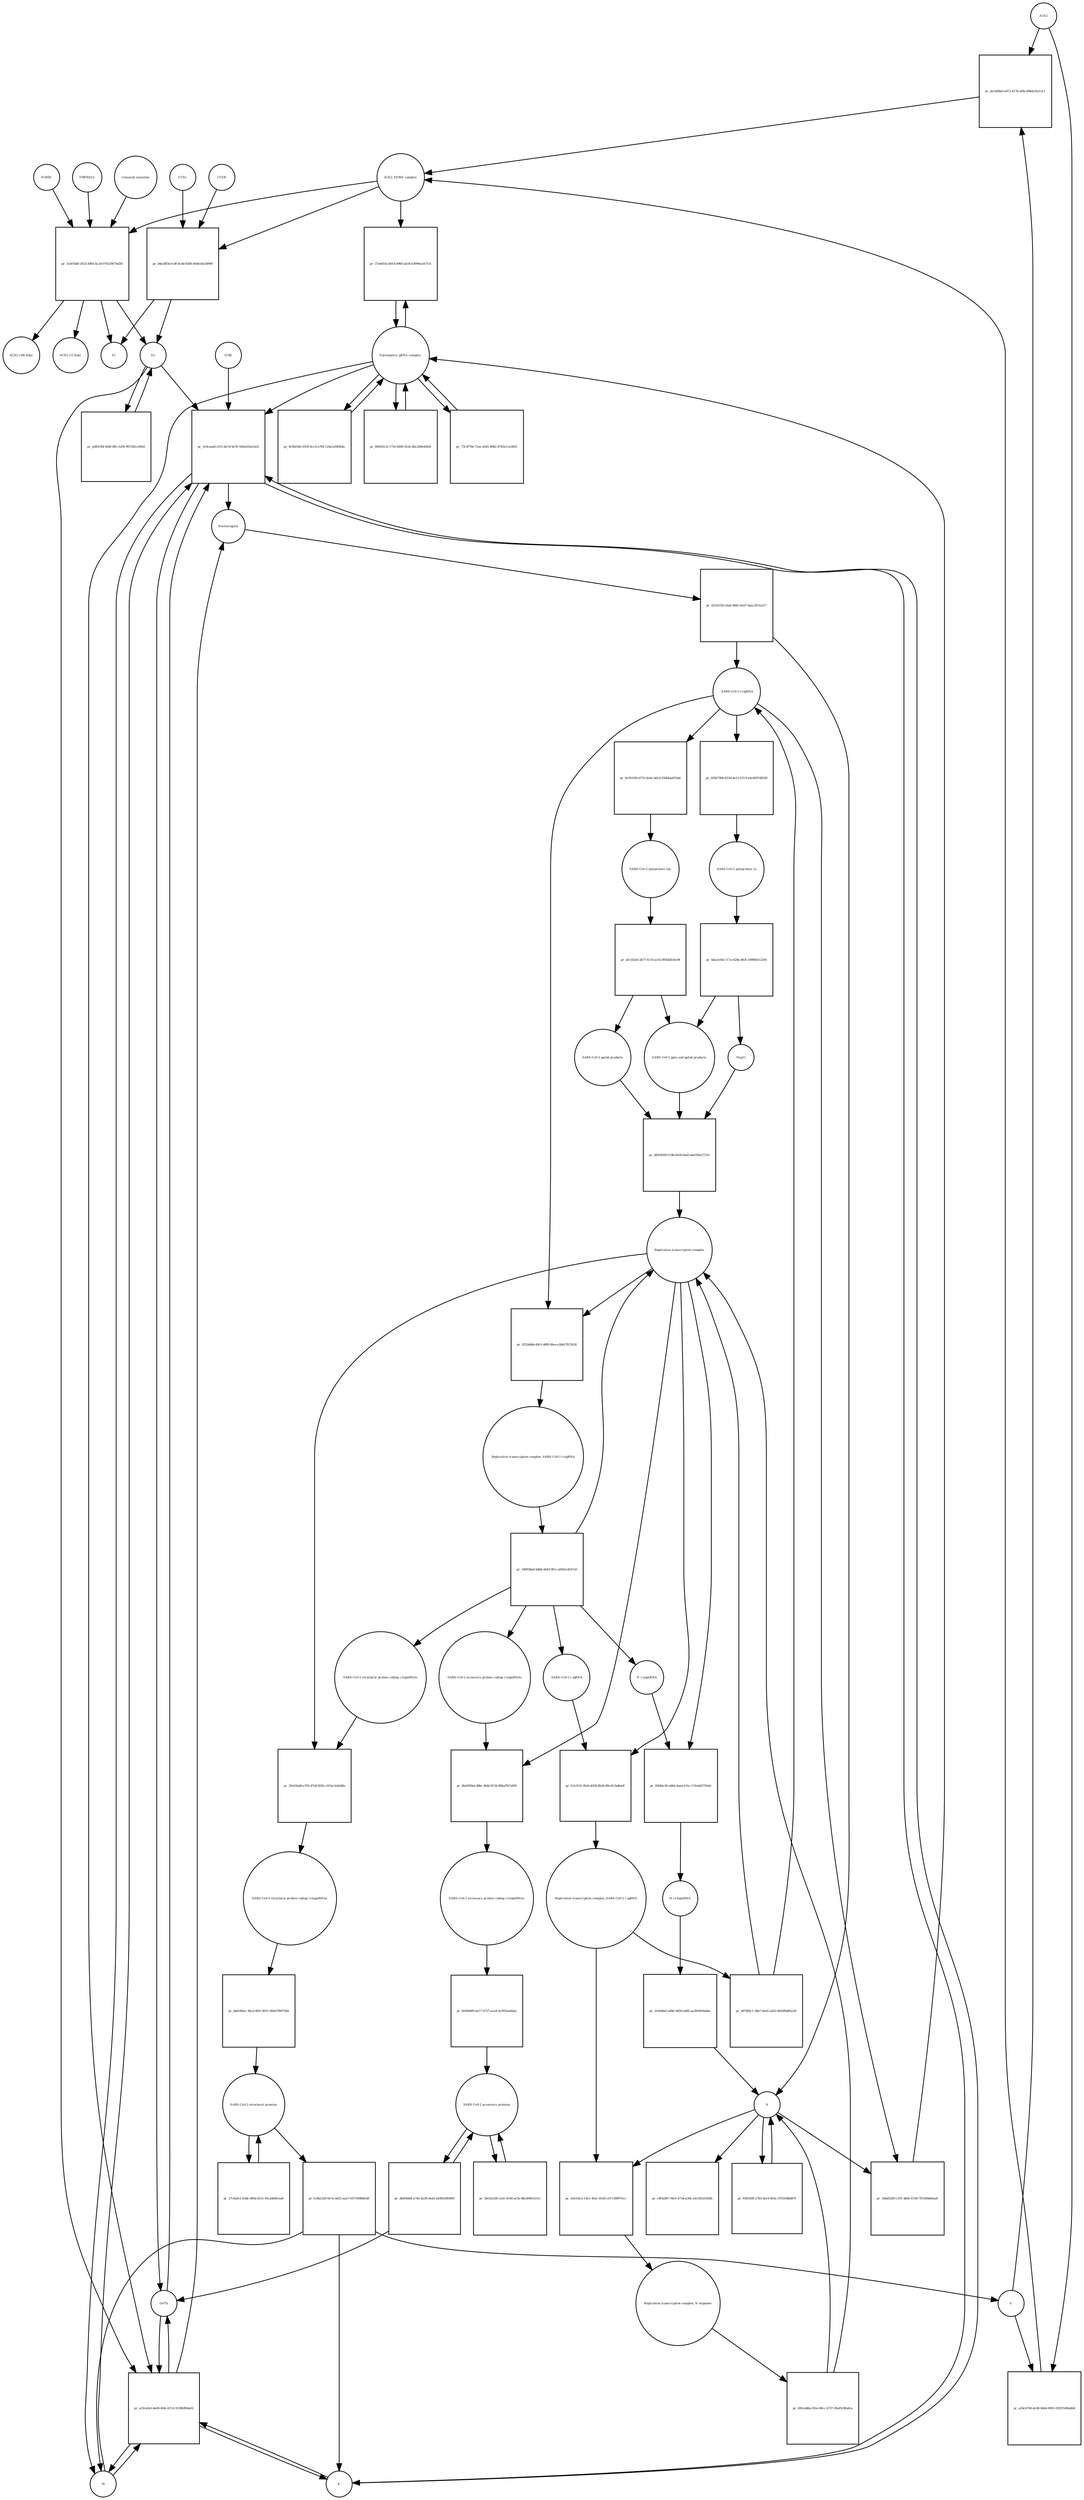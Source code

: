 strict digraph  {
ACE2 [annotation="", bipartite=0, cls=macromolecule, fontsize=4, label=ACE2, shape=circle];
"pr_da1408a0-ed72-417b-af9e-89b4cf5e13c1" [annotation="", bipartite=1, cls=process, fontsize=4, label="pr_da1408a0-ed72-417b-af9e-89b4cf5e13c1", shape=square];
"ACE2_SPIKE complex" [annotation="", bipartite=0, cls=complex, fontsize=4, label="ACE2_SPIKE complex", shape=circle];
S [annotation="", bipartite=0, cls="macromolecule multimer", fontsize=4, label=S, shape=circle];
"Nucleoporin_gRNA complex " [annotation="", bipartite=0, cls=complex, fontsize=4, label="Nucleoporin_gRNA complex ", shape=circle];
"pr_27a401fa-8d14-4960-ab34-63999acd17c4" [annotation="", bipartite=1, cls=process, fontsize=4, label="pr_27a401fa-8d14-4960-ab34-63999acd17c4", shape=square];
"pr_d4e38f3d-fcdf-4cdd-83d0-40de54e3d998" [annotation="", bipartite=1, cls=process, fontsize=4, label="pr_d4e38f3d-fcdf-4cdd-83d0-40de54e3d998", shape=square];
S2 [annotation="", bipartite=0, cls=macromolecule, fontsize=4, label=S2, shape=circle];
CTSB [annotation="", bipartite=0, cls=macromolecule, fontsize=4, label=CTSB, shape=circle];
CTSL [annotation="", bipartite=0, cls=macromolecule, fontsize=4, label=CTSL, shape=circle];
S1 [annotation="", bipartite=0, cls=macromolecule, fontsize=4, label=S1, shape=circle];
"pr_e24cb709-dc68-44b4-9091-03397e86a4b4" [annotation="", bipartite=1, cls=process, fontsize=4, label="pr_e24cb709-dc68-44b4-9091-03397e86a4b4", shape=square];
"pr_3c8caaa6-cf15-4a7d-9a78-1b9ee92ee5e4" [annotation="", bipartite=1, cls=process, fontsize=4, label="pr_3c8caaa6-cf15-4a7d-9a78-1b9ee92ee5e4", shape=square];
Nucleocapsid [annotation="", bipartite=0, cls=complex, fontsize=4, label=Nucleocapsid, shape=circle];
LY6E [annotation="", bipartite=0, cls=macromolecule, fontsize=4, label=LY6E, shape=circle];
Orf7a [annotation="", bipartite=0, cls=macromolecule, fontsize=4, label=Orf7a, shape=circle];
E [annotation="", bipartite=0, cls=macromolecule, fontsize=4, label=E, shape=circle];
M [annotation="", bipartite=0, cls=macromolecule, fontsize=4, label=M, shape=circle];
"pr_a19cefa5-4e09-40fe-b7c8-3159fdf66a02" [annotation="", bipartite=1, cls=process, fontsize=4, label="pr_a19cefa5-4e09-40fe-b7c8-3159fdf66a02", shape=square];
"pr_425107b2-b5af-4681-bcb7-8aac2f51a317" [annotation="", bipartite=1, cls=process, fontsize=4, label="pr_425107b2-b5af-4681-bcb7-8aac2f51a317", shape=square];
" SARS-CoV-2 (+)gRNA" [annotation="", bipartite=0, cls="nucleic acid feature", fontsize=4, label=" SARS-CoV-2 (+)gRNA", shape=circle];
N [annotation="", bipartite=0, cls="macromolecule multimer", fontsize=4, label=N, shape=circle];
"SARS-CoV-2 polyprotein 1ab" [annotation="", bipartite=0, cls=macromolecule, fontsize=4, label="SARS-CoV-2 polyprotein 1ab", shape=circle];
"pr_afc183a0-2b77-4110-ac02-fff4d2814c98" [annotation="", bipartite=1, cls=process, fontsize=4, label="pr_afc183a0-2b77-4110-ac02-fff4d2814c98", shape=square];
"SARS-CoV-2 pp1a and pp1ab products" [annotation="", bipartite=0, cls=complex, fontsize=4, label="SARS-CoV-2 pp1a and pp1ab products", shape=circle];
"SARS-CoV-2 pp1ab products" [annotation="", bipartite=0, cls=complex, fontsize=4, label="SARS-CoV-2 pp1ab products", shape=circle];
"SARS-CoV-2 polyprotein 1a" [annotation="", bipartite=0, cls=macromolecule, fontsize=4, label="SARS-CoV-2 polyprotein 1a", shape=circle];
"pr_bbe2e93e-117a-429e-843f-189f8b512249" [annotation="", bipartite=1, cls=process, fontsize=4, label="pr_bbe2e93e-117a-429e-843f-189f8b512249", shape=square];
Nsp11 [annotation="", bipartite=0, cls=macromolecule, fontsize=4, label=Nsp11, shape=circle];
"pr_9cfb258e-0359-4cc4-a764-124a1a94584a" [annotation="", bipartite=1, cls=process, fontsize=4, label="pr_9cfb258e-0359-4cc4-a764-124a1a94584a", shape=square];
"pr_066261cb-1750-4449-923e-bbc268e4d5d1" [annotation="", bipartite=1, cls=process, fontsize=4, label="pr_066261cb-1750-4449-923e-bbc268e4d5d1", shape=square];
"SARS-CoV-2 structural proteins" [annotation="", bipartite=0, cls=complex, fontsize=4, label="SARS-CoV-2 structural proteins", shape=circle];
"pr_fc9b21b9-0e7a-4d52-aaa7-63719086fe48" [annotation="", bipartite=1, cls=process, fontsize=4, label="pr_fc9b21b9-0e7a-4d52-aaa7-63719086fe48", shape=square];
"Replication transcription complex_SARS-CoV-2 (-)gRNA" [annotation="", bipartite=0, cls=complex, fontsize=4, label="Replication transcription complex_SARS-CoV-2 (-)gRNA", shape=circle];
"pr_3efc02ca-14e1-462c-81d5-cb7138997ecc" [annotation="", bipartite=1, cls=process, fontsize=4, label="pr_3efc02ca-14e1-462c-81d5-cb7138997ecc", shape=square];
"Replication transcription complex_N oligomer" [annotation="", bipartite=0, cls=complex, fontsize=4, label="Replication transcription complex_N oligomer", shape=circle];
"pr_c8f3a807-9bcf-4734-a39a-e41581d1458b" [annotation="", bipartite=1, cls=process, fontsize=4, label="pr_c8f3a807-9bcf-4734-a39a-e41581d1458b", shape=square];
"SARS-CoV-2 accessory proteins" [annotation="", bipartite=0, cls=complex, fontsize=4, label="SARS-CoV-2 accessory proteins", shape=circle];
"pr_5b53a328-ceb1-410d-ae5e-88cd09e5151c" [annotation="", bipartite=1, cls=process, fontsize=4, label="pr_5b53a328-ceb1-410d-ae5e-88cd09e5151c", shape=square];
"pr_27c8afe1-03de-485b-815c-f0cadd0fcea8" [annotation="", bipartite=1, cls=process, fontsize=4, label="pr_27c8afe1-03de-485b-815c-f0cadd0fcea8", shape=square];
"pr_695cdd8a-f41e-49cc-b737-85af5c8fa8ca" [annotation="", bipartite=1, cls=process, fontsize=4, label="pr_695cdd8a-f41e-49cc-b737-85af5c8fa8ca", shape=square];
"Replication transcription complex" [annotation="", bipartite=0, cls=complex, fontsize=4, label="Replication transcription complex", shape=circle];
"pr_f5f6549f-27b3-4ec6-8f3e-27f5108bd87f" [annotation="", bipartite=1, cls=process, fontsize=4, label="pr_f5f6549f-27b3-4ec6-8f3e-27f5108bd87f", shape=square];
"pr_68204392-fc9b-4418-bed3-4ae55fe27210" [annotation="", bipartite=1, cls=process, fontsize=4, label="pr_68204392-fc9b-4418-bed3-4ae55fe27210", shape=square];
"SARS-CoV-2 accessory protein coding (-)sgmRNAs" [annotation="", bipartite=0, cls=complex, fontsize=4, label="SARS-CoV-2 accessory protein coding (-)sgmRNAs", shape=circle];
"pr_4b4395bd-d8bc-4fdd-9134-6fbed7b7af90" [annotation="", bipartite=1, cls=process, fontsize=4, label="pr_4b4395bd-d8bc-4fdd-9134-6fbed7b7af90", shape=square];
"SARS-CoV-2 accessory protein coding (+)sgmRNAs" [annotation="", bipartite=0, cls=complex, fontsize=4, label="SARS-CoV-2 accessory protein coding (+)sgmRNAs", shape=circle];
"SARS-CoV-2 structural protein coding (-)sgmRNAs" [annotation="", bipartite=0, cls=complex, fontsize=4, label="SARS-CoV-2 structural protein coding (-)sgmRNAs", shape=circle];
"pr_35e03ab8-e762-47e8-850c-c91bc2a42d8a" [annotation="", bipartite=1, cls=process, fontsize=4, label="pr_35e03ab8-e762-47e8-850c-c91bc2a42d8a", shape=square];
"SARS-CoV-2 structural protein coding (+)sgmRNAs" [annotation="", bipartite=0, cls=complex, fontsize=4, label="SARS-CoV-2 structural protein coding (+)sgmRNAs", shape=circle];
"N (-)sgmRNA" [annotation="", bipartite=0, cls="nucleic acid feature", fontsize=4, label="N (-)sgmRNA", shape=circle];
"pr_f044bc36-edbb-4aa4-b7ec-131eb63793eb" [annotation="", bipartite=1, cls=process, fontsize=4, label="pr_f044bc36-edbb-4aa4-b7ec-131eb63793eb", shape=square];
"N (+)sgmRNA" [annotation="", bipartite=0, cls="nucleic acid feature", fontsize=4, label="N (+)sgmRNA", shape=circle];
"pr_2e36d6af-a89e-4d50-a685-aa383450ed4a" [annotation="", bipartite=1, cls=process, fontsize=4, label="pr_2e36d6af-a89e-4d50-a685-aa383450ed4a", shape=square];
"Replication transcription complex_SARS-CoV-2 (+)gRNA" [annotation="", bipartite=0, cls=complex, fontsize=4, label="Replication transcription complex_SARS-CoV-2 (+)gRNA", shape=circle];
"pr_180928a6-bdbb-4444-9f1c-afd52cd547a9" [annotation="", bipartite=1, cls=process, fontsize=4, label="pr_180928a6-bdbb-4444-9f1c-afd52cd547a9", shape=square];
" SARS-CoV-2 (-)gRNA" [annotation="", bipartite=0, cls="nucleic acid feature", fontsize=4, label=" SARS-CoV-2 (-)gRNA", shape=circle];
"pr_605b790b-833d-4e12-b7c9-e4c4097d8258" [annotation="", bipartite=1, cls=process, fontsize=4, label="pr_605b790b-833d-4e12-b7c9-e4c4097d8258", shape=square];
"pr_8c951f69-b755-4e0a-b6cd-256f4aa855dd" [annotation="", bipartite=1, cls=process, fontsize=4, label="pr_8c951f69-b755-4e0a-b6cd-256f4aa855dd", shape=square];
"pr_6e09d0f9-4a77-4727-aca4-4cf952aefdea" [annotation="", bipartite=1, cls=process, fontsize=4, label="pr_6e09d0f9-4a77-4727-aca4-4cf952aefdea", shape=square];
"pr_bb6180ac-3bcd-4f01-9031-90447f897384" [annotation="", bipartite=1, cls=process, fontsize=4, label="pr_bb6180ac-3bcd-4f01-9031-90447f897384", shape=square];
"pr_fcfcf141-fb2d-4028-8b36-88cd11bdba0f" [annotation="", bipartite=1, cls=process, fontsize=4, label="pr_fcfcf141-fb2d-4028-8b36-88cd11bdba0f", shape=square];
"pr_1b6d5260-c191-460e-b7e8-7f5160bb0aa8" [annotation="", bipartite=1, cls=process, fontsize=4, label="pr_1b6d5260-c191-460e-b7e8-7f5160bb0aa8", shape=square];
"pr_73c3f70d-71ee-4245-8682-d783e11a3403" [annotation="", bipartite=1, cls=process, fontsize=4, label="pr_73c3f70d-71ee-4245-8682-d783e11a3403", shape=square];
"pr_db49440f-a74e-4236-9ed3-a83fd10fd909" [annotation="", bipartite=1, cls=process, fontsize=4, label="pr_db49440f-a74e-4236-9ed3-a83fd10fd909", shape=square];
"pr_3cb01bbf-2432-4492-bc2d-974329574d38" [annotation="", bipartite=1, cls=process, fontsize=4, label="pr_3cb01bbf-2432-4492-bc2d-974329574d38", shape=square];
FURIN [annotation="", bipartite=0, cls=macromolecule, fontsize=4, label=FURIN, shape=circle];
TMPRSS2 [annotation="", bipartite=0, cls=macromolecule, fontsize=4, label=TMPRSS2, shape=circle];
"Camostat mesylate" [annotation="urn_miriam_pubchem.compound_2536", bipartite=0, cls="simple chemical", fontsize=4, label="Camostat mesylate", shape=circle];
"ACE2 (100 Kda)" [annotation="", bipartite=0, cls=macromolecule, fontsize=4, label="ACE2 (100 Kda)", shape=circle];
"ACE2 (15 Kda)" [annotation="", bipartite=0, cls=macromolecule, fontsize=4, label="ACE2 (15 Kda)", shape=circle];
"pr_a483cfbf-60df-4ffc-b29f-9915fb1c89e8" [annotation="", bipartite=1, cls=process, fontsize=4, label="pr_a483cfbf-60df-4ffc-b29f-9915fb1c89e8", shape=square];
"pr_5f32ddbd-d9c5-48f0-9fea-e2bb17b72620" [annotation="", bipartite=1, cls=process, fontsize=4, label="pr_5f32ddbd-d9c5-48f0-9fea-e2bb17b72620", shape=square];
"pr_b974f4c1-36b7-4e02-ad33-4603f6d65a30" [annotation="", bipartite=1, cls=process, fontsize=4, label="pr_b974f4c1-36b7-4e02-ad33-4603f6d65a30", shape=square];
ACE2 -> "pr_da1408a0-ed72-417b-af9e-89b4cf5e13c1"  [annotation="", interaction_type=consumption];
ACE2 -> "pr_e24cb709-dc68-44b4-9091-03397e86a4b4"  [annotation="", interaction_type=consumption];
"pr_da1408a0-ed72-417b-af9e-89b4cf5e13c1" -> "ACE2_SPIKE complex"  [annotation="", interaction_type=production];
"ACE2_SPIKE complex" -> "pr_27a401fa-8d14-4960-ab34-63999acd17c4"  [annotation="urn_miriam_pubmed_32142651|urn_miriam_pubmed_32094589", interaction_type=stimulation];
"ACE2_SPIKE complex" -> "pr_d4e38f3d-fcdf-4cdd-83d0-40de54e3d998"  [annotation="", interaction_type=consumption];
"ACE2_SPIKE complex" -> "pr_3cb01bbf-2432-4492-bc2d-974329574d38"  [annotation="", interaction_type=consumption];
S -> "pr_da1408a0-ed72-417b-af9e-89b4cf5e13c1"  [annotation="", interaction_type=consumption];
S -> "pr_e24cb709-dc68-44b4-9091-03397e86a4b4"  [annotation="", interaction_type=consumption];
"Nucleoporin_gRNA complex " -> "pr_27a401fa-8d14-4960-ab34-63999acd17c4"  [annotation="", interaction_type=consumption];
"Nucleoporin_gRNA complex " -> "pr_3c8caaa6-cf15-4a7d-9a78-1b9ee92ee5e4"  [annotation="", interaction_type=consumption];
"Nucleoporin_gRNA complex " -> "pr_a19cefa5-4e09-40fe-b7c8-3159fdf66a02"  [annotation="", interaction_type=consumption];
"Nucleoporin_gRNA complex " -> "pr_9cfb258e-0359-4cc4-a764-124a1a94584a"  [annotation="", interaction_type=consumption];
"Nucleoporin_gRNA complex " -> "pr_066261cb-1750-4449-923e-bbc268e4d5d1"  [annotation="", interaction_type=consumption];
"Nucleoporin_gRNA complex " -> "pr_73c3f70d-71ee-4245-8682-d783e11a3403"  [annotation="", interaction_type=consumption];
"pr_27a401fa-8d14-4960-ab34-63999acd17c4" -> "Nucleoporin_gRNA complex "  [annotation="", interaction_type=production];
"pr_d4e38f3d-fcdf-4cdd-83d0-40de54e3d998" -> S2  [annotation="", interaction_type=production];
"pr_d4e38f3d-fcdf-4cdd-83d0-40de54e3d998" -> S1  [annotation="", interaction_type=production];
S2 -> "pr_3c8caaa6-cf15-4a7d-9a78-1b9ee92ee5e4"  [annotation="urn_miriam_doi_10.1101%2F2020.03.05.979260|urn_miriam_doi_10.1101%2F2020.04.02.021469", interaction_type=stimulation];
S2 -> "pr_a19cefa5-4e09-40fe-b7c8-3159fdf66a02"  [annotation="", interaction_type=stimulation];
S2 -> "pr_a483cfbf-60df-4ffc-b29f-9915fb1c89e8"  [annotation="", interaction_type=consumption];
CTSB -> "pr_d4e38f3d-fcdf-4cdd-83d0-40de54e3d998"  [annotation=urn_miriam_pubmed_32142651, interaction_type=catalysis];
CTSL -> "pr_d4e38f3d-fcdf-4cdd-83d0-40de54e3d998"  [annotation=urn_miriam_pubmed_32142651, interaction_type=catalysis];
"pr_e24cb709-dc68-44b4-9091-03397e86a4b4" -> "ACE2_SPIKE complex"  [annotation="", interaction_type=production];
"pr_3c8caaa6-cf15-4a7d-9a78-1b9ee92ee5e4" -> Nucleocapsid  [annotation="", interaction_type=production];
"pr_3c8caaa6-cf15-4a7d-9a78-1b9ee92ee5e4" -> Orf7a  [annotation="", interaction_type=production];
"pr_3c8caaa6-cf15-4a7d-9a78-1b9ee92ee5e4" -> E  [annotation="", interaction_type=production];
"pr_3c8caaa6-cf15-4a7d-9a78-1b9ee92ee5e4" -> M  [annotation="", interaction_type=production];
Nucleocapsid -> "pr_425107b2-b5af-4681-bcb7-8aac2f51a317"  [annotation="", interaction_type=consumption];
LY6E -> "pr_3c8caaa6-cf15-4a7d-9a78-1b9ee92ee5e4"  [annotation="urn_miriam_doi_10.1101%2F2020.03.05.979260|urn_miriam_doi_10.1101%2F2020.04.02.021469", interaction_type=inhibition];
Orf7a -> "pr_3c8caaa6-cf15-4a7d-9a78-1b9ee92ee5e4"  [annotation="", interaction_type=consumption];
Orf7a -> "pr_a19cefa5-4e09-40fe-b7c8-3159fdf66a02"  [annotation="", interaction_type=consumption];
E -> "pr_3c8caaa6-cf15-4a7d-9a78-1b9ee92ee5e4"  [annotation="", interaction_type=consumption];
E -> "pr_a19cefa5-4e09-40fe-b7c8-3159fdf66a02"  [annotation="", interaction_type=consumption];
M -> "pr_3c8caaa6-cf15-4a7d-9a78-1b9ee92ee5e4"  [annotation="", interaction_type=consumption];
M -> "pr_a19cefa5-4e09-40fe-b7c8-3159fdf66a02"  [annotation="", interaction_type=consumption];
"pr_a19cefa5-4e09-40fe-b7c8-3159fdf66a02" -> Nucleocapsid  [annotation="", interaction_type=production];
"pr_a19cefa5-4e09-40fe-b7c8-3159fdf66a02" -> E  [annotation="", interaction_type=production];
"pr_a19cefa5-4e09-40fe-b7c8-3159fdf66a02" -> M  [annotation="", interaction_type=production];
"pr_a19cefa5-4e09-40fe-b7c8-3159fdf66a02" -> Orf7a  [annotation="", interaction_type=production];
"pr_425107b2-b5af-4681-bcb7-8aac2f51a317" -> " SARS-CoV-2 (+)gRNA"  [annotation="", interaction_type=production];
"pr_425107b2-b5af-4681-bcb7-8aac2f51a317" -> N  [annotation="", interaction_type=production];
" SARS-CoV-2 (+)gRNA" -> "pr_605b790b-833d-4e12-b7c9-e4c4097d8258"  [annotation="", interaction_type=consumption];
" SARS-CoV-2 (+)gRNA" -> "pr_8c951f69-b755-4e0a-b6cd-256f4aa855dd"  [annotation="", interaction_type=consumption];
" SARS-CoV-2 (+)gRNA" -> "pr_1b6d5260-c191-460e-b7e8-7f5160bb0aa8"  [annotation="", interaction_type=consumption];
" SARS-CoV-2 (+)gRNA" -> "pr_5f32ddbd-d9c5-48f0-9fea-e2bb17b72620"  [annotation="", interaction_type=consumption];
N -> "pr_3efc02ca-14e1-462c-81d5-cb7138997ecc"  [annotation="", interaction_type=consumption];
N -> "pr_c8f3a807-9bcf-4734-a39a-e41581d1458b"  [annotation="", interaction_type=consumption];
N -> "pr_f5f6549f-27b3-4ec6-8f3e-27f5108bd87f"  [annotation="", interaction_type=consumption];
N -> "pr_1b6d5260-c191-460e-b7e8-7f5160bb0aa8"  [annotation="", interaction_type=consumption];
"SARS-CoV-2 polyprotein 1ab" -> "pr_afc183a0-2b77-4110-ac02-fff4d2814c98"  [annotation=urn_miriam_pubmed_31226023, interaction_type=catalysis];
"pr_afc183a0-2b77-4110-ac02-fff4d2814c98" -> "SARS-CoV-2 pp1a and pp1ab products"  [annotation="", interaction_type=production];
"pr_afc183a0-2b77-4110-ac02-fff4d2814c98" -> "SARS-CoV-2 pp1ab products"  [annotation="", interaction_type=production];
"SARS-CoV-2 pp1a and pp1ab products" -> "pr_68204392-fc9b-4418-bed3-4ae55fe27210"  [annotation="", interaction_type=consumption];
"SARS-CoV-2 pp1ab products" -> "pr_68204392-fc9b-4418-bed3-4ae55fe27210"  [annotation="", interaction_type=consumption];
"SARS-CoV-2 polyprotein 1a" -> "pr_bbe2e93e-117a-429e-843f-189f8b512249"  [annotation=urn_miriam_pubmed_31226023, interaction_type=catalysis];
"pr_bbe2e93e-117a-429e-843f-189f8b512249" -> "SARS-CoV-2 pp1a and pp1ab products"  [annotation="", interaction_type=production];
"pr_bbe2e93e-117a-429e-843f-189f8b512249" -> Nsp11  [annotation="", interaction_type=production];
Nsp11 -> "pr_68204392-fc9b-4418-bed3-4ae55fe27210"  [annotation="", interaction_type=consumption];
"pr_9cfb258e-0359-4cc4-a764-124a1a94584a" -> "Nucleoporin_gRNA complex "  [annotation="", interaction_type=production];
"pr_066261cb-1750-4449-923e-bbc268e4d5d1" -> "Nucleoporin_gRNA complex "  [annotation="", interaction_type=production];
"SARS-CoV-2 structural proteins" -> "pr_fc9b21b9-0e7a-4d52-aaa7-63719086fe48"  [annotation="", interaction_type=consumption];
"SARS-CoV-2 structural proteins" -> "pr_27c8afe1-03de-485b-815c-f0cadd0fcea8"  [annotation="", interaction_type=consumption];
"pr_fc9b21b9-0e7a-4d52-aaa7-63719086fe48" -> M  [annotation="", interaction_type=production];
"pr_fc9b21b9-0e7a-4d52-aaa7-63719086fe48" -> E  [annotation="", interaction_type=production];
"pr_fc9b21b9-0e7a-4d52-aaa7-63719086fe48" -> S  [annotation="", interaction_type=production];
"Replication transcription complex_SARS-CoV-2 (-)gRNA" -> "pr_3efc02ca-14e1-462c-81d5-cb7138997ecc"  [annotation="", interaction_type=consumption];
"Replication transcription complex_SARS-CoV-2 (-)gRNA" -> "pr_b974f4c1-36b7-4e02-ad33-4603f6d65a30"  [annotation="", interaction_type=consumption];
"pr_3efc02ca-14e1-462c-81d5-cb7138997ecc" -> "Replication transcription complex_N oligomer"  [annotation="", interaction_type=production];
"Replication transcription complex_N oligomer" -> "pr_695cdd8a-f41e-49cc-b737-85af5c8fa8ca"  [annotation="", interaction_type=consumption];
"SARS-CoV-2 accessory proteins" -> "pr_5b53a328-ceb1-410d-ae5e-88cd09e5151c"  [annotation="", interaction_type=consumption];
"SARS-CoV-2 accessory proteins" -> "pr_db49440f-a74e-4236-9ed3-a83fd10fd909"  [annotation="", interaction_type=consumption];
"pr_5b53a328-ceb1-410d-ae5e-88cd09e5151c" -> "SARS-CoV-2 accessory proteins"  [annotation="", interaction_type=production];
"pr_27c8afe1-03de-485b-815c-f0cadd0fcea8" -> "SARS-CoV-2 structural proteins"  [annotation="", interaction_type=production];
"pr_695cdd8a-f41e-49cc-b737-85af5c8fa8ca" -> "Replication transcription complex"  [annotation="", interaction_type=production];
"pr_695cdd8a-f41e-49cc-b737-85af5c8fa8ca" -> N  [annotation="", interaction_type=production];
"Replication transcription complex" -> "pr_4b4395bd-d8bc-4fdd-9134-6fbed7b7af90"  [annotation="", interaction_type="necessary stimulation"];
"Replication transcription complex" -> "pr_35e03ab8-e762-47e8-850c-c91bc2a42d8a"  [annotation="", interaction_type="necessary stimulation"];
"Replication transcription complex" -> "pr_f044bc36-edbb-4aa4-b7ec-131eb63793eb"  [annotation="", interaction_type="necessary stimulation"];
"Replication transcription complex" -> "pr_fcfcf141-fb2d-4028-8b36-88cd11bdba0f"  [annotation="", interaction_type=consumption];
"Replication transcription complex" -> "pr_5f32ddbd-d9c5-48f0-9fea-e2bb17b72620"  [annotation="", interaction_type=consumption];
"pr_f5f6549f-27b3-4ec6-8f3e-27f5108bd87f" -> N  [annotation="", interaction_type=production];
"pr_68204392-fc9b-4418-bed3-4ae55fe27210" -> "Replication transcription complex"  [annotation="", interaction_type=production];
"SARS-CoV-2 accessory protein coding (-)sgmRNAs" -> "pr_4b4395bd-d8bc-4fdd-9134-6fbed7b7af90"  [annotation="", interaction_type=consumption];
"pr_4b4395bd-d8bc-4fdd-9134-6fbed7b7af90" -> "SARS-CoV-2 accessory protein coding (+)sgmRNAs"  [annotation="", interaction_type=production];
"SARS-CoV-2 accessory protein coding (+)sgmRNAs" -> "pr_6e09d0f9-4a77-4727-aca4-4cf952aefdea"  [annotation="", interaction_type=consumption];
"SARS-CoV-2 structural protein coding (-)sgmRNAs" -> "pr_35e03ab8-e762-47e8-850c-c91bc2a42d8a"  [annotation="", interaction_type=consumption];
"pr_35e03ab8-e762-47e8-850c-c91bc2a42d8a" -> "SARS-CoV-2 structural protein coding (+)sgmRNAs"  [annotation="", interaction_type=production];
"SARS-CoV-2 structural protein coding (+)sgmRNAs" -> "pr_bb6180ac-3bcd-4f01-9031-90447f897384"  [annotation="", interaction_type=consumption];
"N (-)sgmRNA" -> "pr_f044bc36-edbb-4aa4-b7ec-131eb63793eb"  [annotation="", interaction_type=consumption];
"pr_f044bc36-edbb-4aa4-b7ec-131eb63793eb" -> "N (+)sgmRNA"  [annotation="", interaction_type=production];
"N (+)sgmRNA" -> "pr_2e36d6af-a89e-4d50-a685-aa383450ed4a"  [annotation="", interaction_type=consumption];
"pr_2e36d6af-a89e-4d50-a685-aa383450ed4a" -> N  [annotation="", interaction_type=production];
"Replication transcription complex_SARS-CoV-2 (+)gRNA" -> "pr_180928a6-bdbb-4444-9f1c-afd52cd547a9"  [annotation="", interaction_type=consumption];
"pr_180928a6-bdbb-4444-9f1c-afd52cd547a9" -> " SARS-CoV-2 (-)gRNA"  [annotation="", interaction_type=production];
"pr_180928a6-bdbb-4444-9f1c-afd52cd547a9" -> "SARS-CoV-2 accessory protein coding (-)sgmRNAs"  [annotation="", interaction_type=production];
"pr_180928a6-bdbb-4444-9f1c-afd52cd547a9" -> "SARS-CoV-2 structural protein coding (-)sgmRNAs"  [annotation="", interaction_type=production];
"pr_180928a6-bdbb-4444-9f1c-afd52cd547a9" -> "N (-)sgmRNA"  [annotation="", interaction_type=production];
"pr_180928a6-bdbb-4444-9f1c-afd52cd547a9" -> "Replication transcription complex"  [annotation="", interaction_type=production];
" SARS-CoV-2 (-)gRNA" -> "pr_fcfcf141-fb2d-4028-8b36-88cd11bdba0f"  [annotation="", interaction_type=consumption];
"pr_605b790b-833d-4e12-b7c9-e4c4097d8258" -> "SARS-CoV-2 polyprotein 1a"  [annotation="", interaction_type=production];
"pr_8c951f69-b755-4e0a-b6cd-256f4aa855dd" -> "SARS-CoV-2 polyprotein 1ab"  [annotation="", interaction_type=production];
"pr_6e09d0f9-4a77-4727-aca4-4cf952aefdea" -> "SARS-CoV-2 accessory proteins"  [annotation="", interaction_type=production];
"pr_bb6180ac-3bcd-4f01-9031-90447f897384" -> "SARS-CoV-2 structural proteins"  [annotation="", interaction_type=production];
"pr_fcfcf141-fb2d-4028-8b36-88cd11bdba0f" -> "Replication transcription complex_SARS-CoV-2 (-)gRNA"  [annotation="", interaction_type=production];
"pr_1b6d5260-c191-460e-b7e8-7f5160bb0aa8" -> "Nucleoporin_gRNA complex "  [annotation="", interaction_type=production];
"pr_73c3f70d-71ee-4245-8682-d783e11a3403" -> "Nucleoporin_gRNA complex "  [annotation="", interaction_type=production];
"pr_db49440f-a74e-4236-9ed3-a83fd10fd909" -> "SARS-CoV-2 accessory proteins"  [annotation="", interaction_type=production];
"pr_db49440f-a74e-4236-9ed3-a83fd10fd909" -> Orf7a  [annotation="", interaction_type=production];
"pr_3cb01bbf-2432-4492-bc2d-974329574d38" -> S2  [annotation="", interaction_type=production];
"pr_3cb01bbf-2432-4492-bc2d-974329574d38" -> "ACE2 (100 Kda)"  [annotation="", interaction_type=production];
"pr_3cb01bbf-2432-4492-bc2d-974329574d38" -> S1  [annotation="", interaction_type=production];
"pr_3cb01bbf-2432-4492-bc2d-974329574d38" -> "ACE2 (15 Kda)"  [annotation="", interaction_type=production];
FURIN -> "pr_3cb01bbf-2432-4492-bc2d-974329574d38"  [annotation="", interaction_type=catalysis];
TMPRSS2 -> "pr_3cb01bbf-2432-4492-bc2d-974329574d38"  [annotation="", interaction_type=catalysis];
"Camostat mesylate" -> "pr_3cb01bbf-2432-4492-bc2d-974329574d38"  [annotation="", interaction_type=inhibition];
"pr_a483cfbf-60df-4ffc-b29f-9915fb1c89e8" -> S2  [annotation="", interaction_type=production];
"pr_5f32ddbd-d9c5-48f0-9fea-e2bb17b72620" -> "Replication transcription complex_SARS-CoV-2 (+)gRNA"  [annotation="", interaction_type=production];
"pr_b974f4c1-36b7-4e02-ad33-4603f6d65a30" -> " SARS-CoV-2 (+)gRNA"  [annotation="", interaction_type=production];
"pr_b974f4c1-36b7-4e02-ad33-4603f6d65a30" -> "Replication transcription complex"  [annotation="", interaction_type=production];
}

